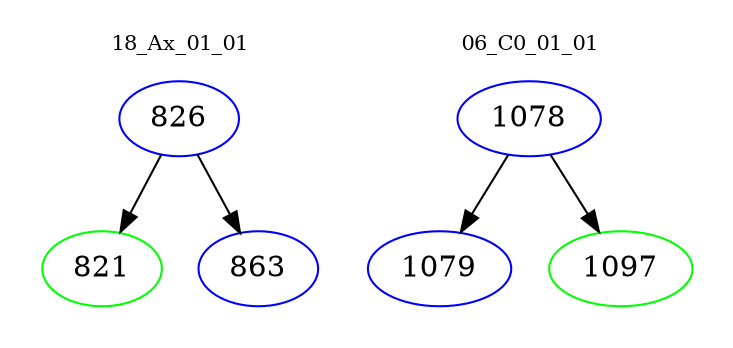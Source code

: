 digraph{
subgraph cluster_0 {
color = white
label = "18_Ax_01_01";
fontsize=10;
T0_826 [label="826", color="blue"]
T0_826 -> T0_821 [color="black"]
T0_821 [label="821", color="green"]
T0_826 -> T0_863 [color="black"]
T0_863 [label="863", color="blue"]
}
subgraph cluster_1 {
color = white
label = "06_C0_01_01";
fontsize=10;
T1_1078 [label="1078", color="blue"]
T1_1078 -> T1_1079 [color="black"]
T1_1079 [label="1079", color="blue"]
T1_1078 -> T1_1097 [color="black"]
T1_1097 [label="1097", color="green"]
}
}

